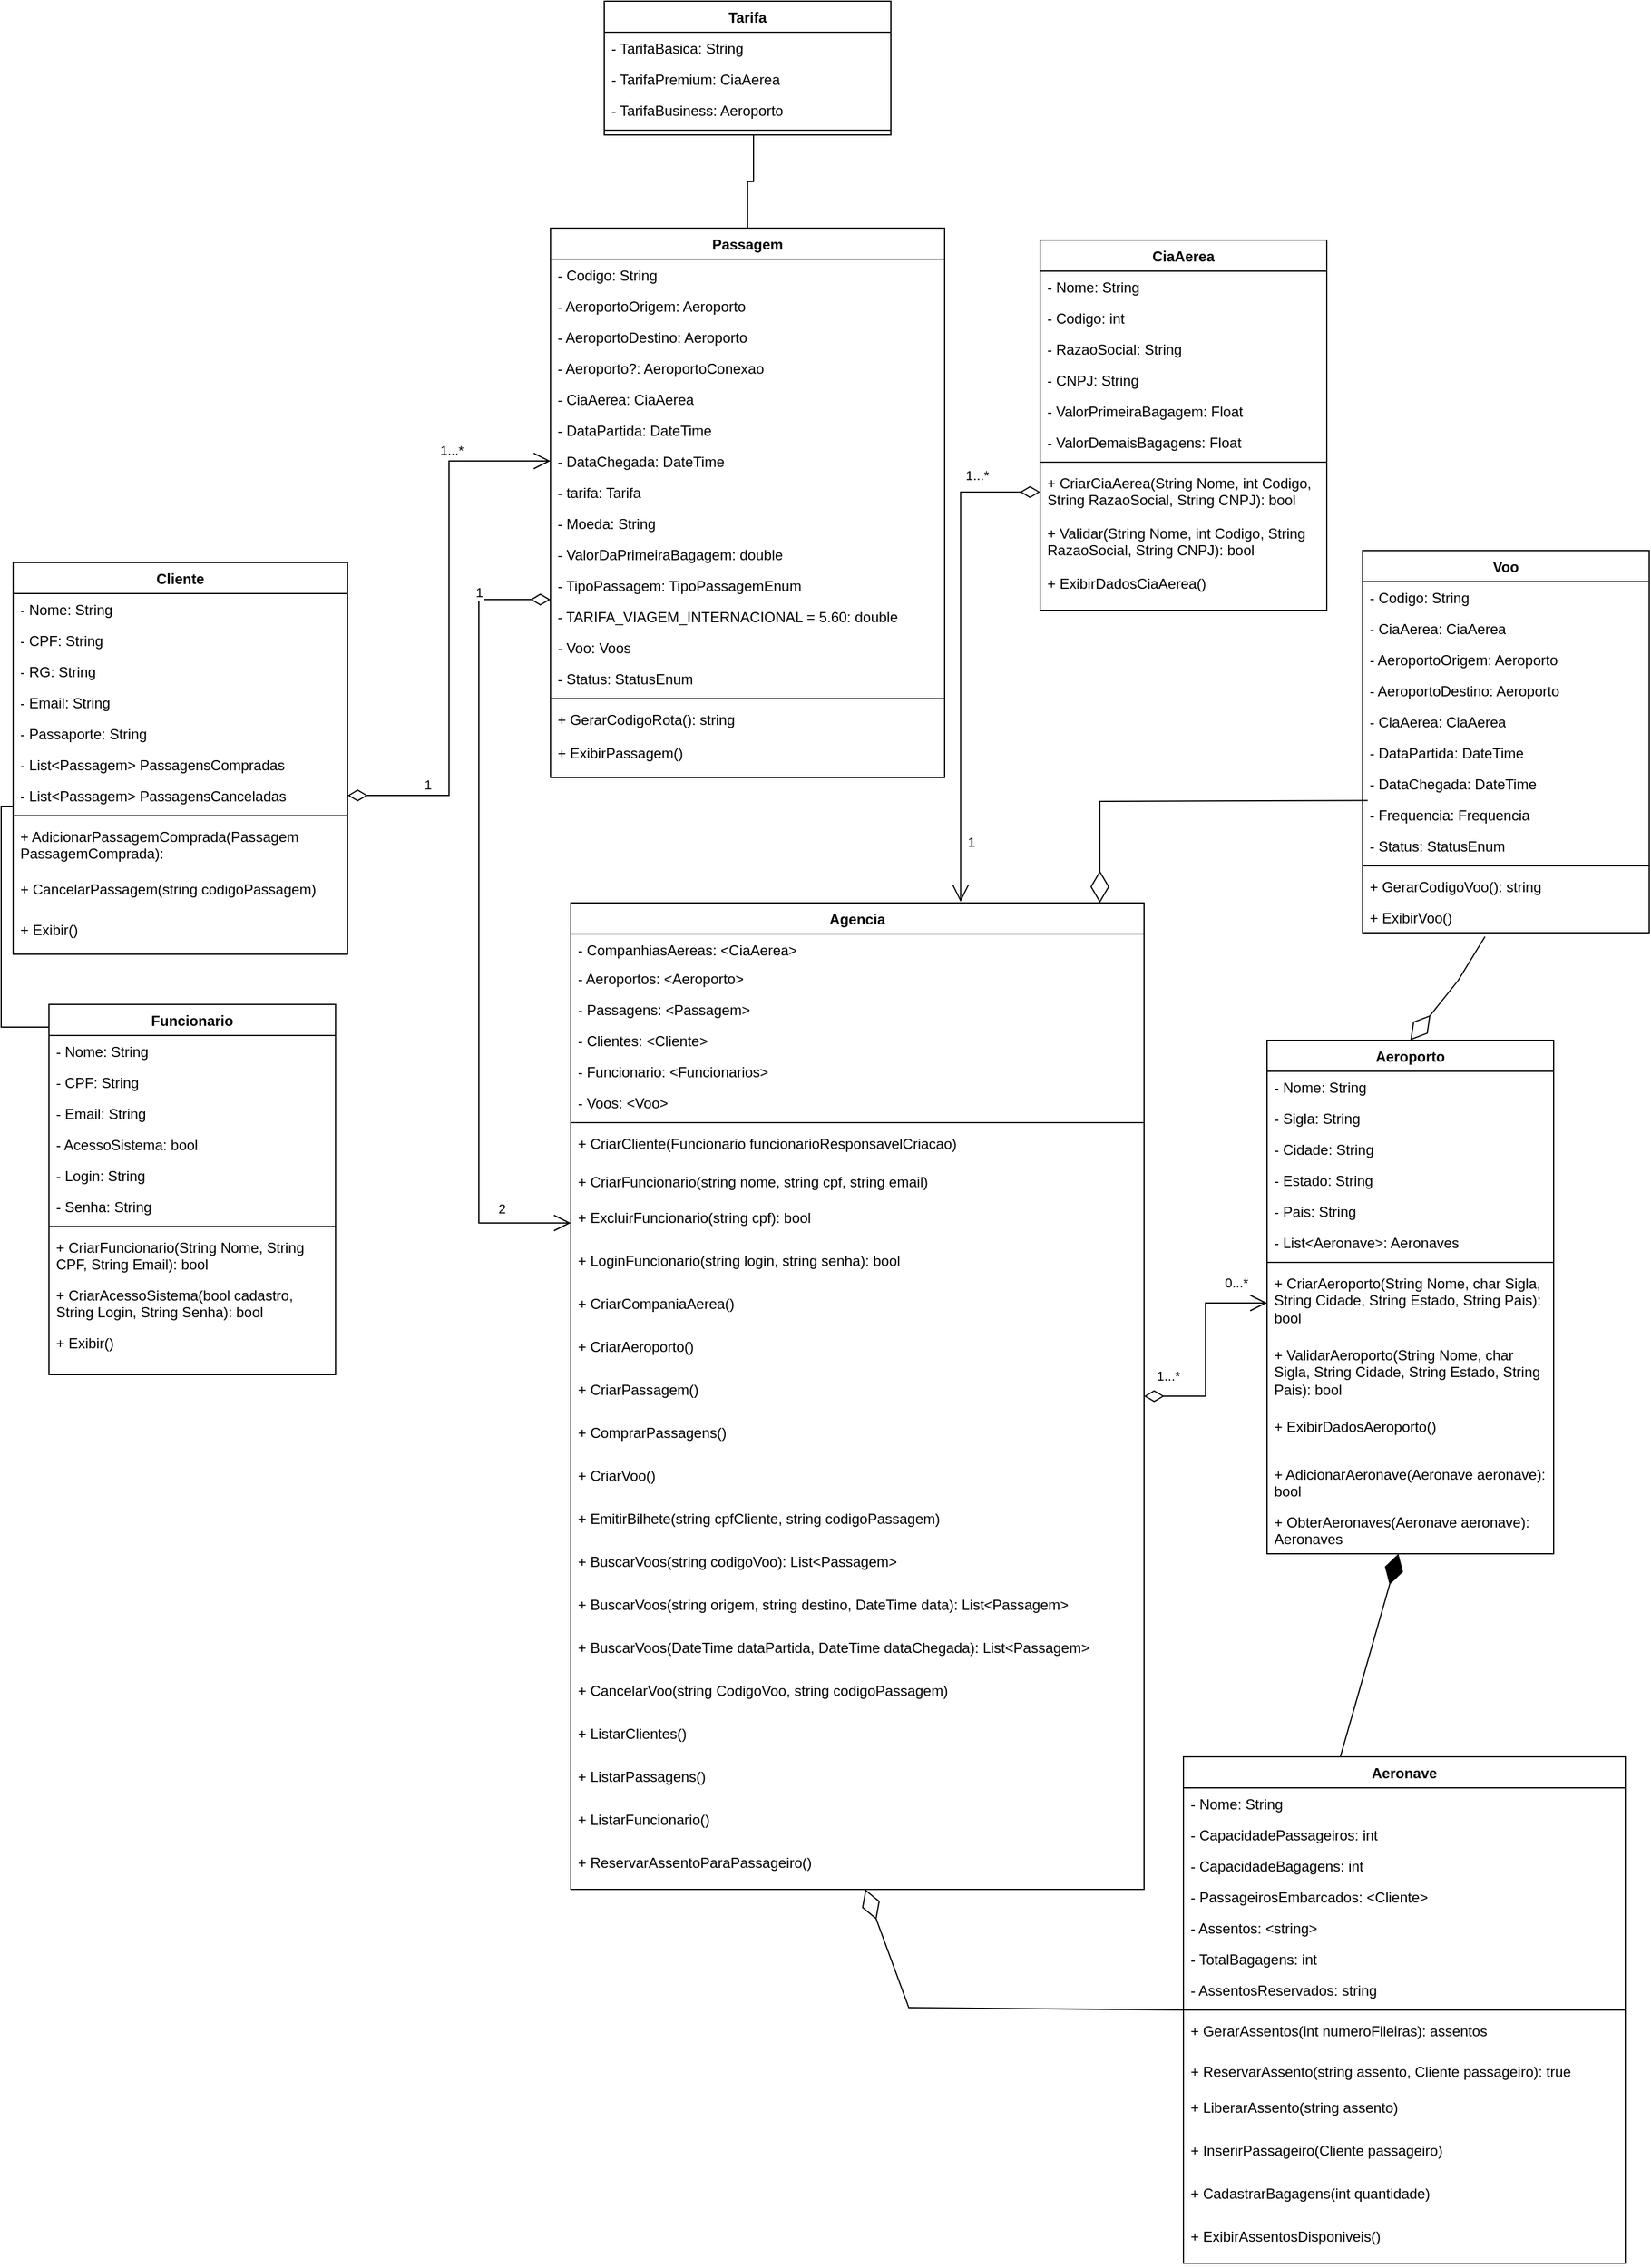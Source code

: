 <mxfile version="24.8.3">
  <diagram name="Página-1" id="M18SpvLpvyUCoFgphAnQ">
    <mxGraphModel dx="2876" dy="2298" grid="1" gridSize="10" guides="1" tooltips="1" connect="1" arrows="1" fold="1" page="1" pageScale="1" pageWidth="827" pageHeight="1169" math="0" shadow="0">
      <root>
        <mxCell id="0" />
        <mxCell id="1" parent="0" />
        <mxCell id="q9ghwlmr0V3CYqbMyMJ1-5" value="Funcionario" style="swimlane;fontStyle=1;align=center;verticalAlign=top;childLayout=stackLayout;horizontal=1;startSize=26;horizontalStack=0;resizeParent=1;resizeParentMax=0;resizeLast=0;collapsible=1;marginBottom=0;whiteSpace=wrap;html=1;" parent="1" vertex="1">
          <mxGeometry x="-90" y="670" width="240" height="310" as="geometry" />
        </mxCell>
        <mxCell id="q9ghwlmr0V3CYqbMyMJ1-6" value="- Nome: String" style="text;strokeColor=none;fillColor=none;align=left;verticalAlign=top;spacingLeft=4;spacingRight=4;overflow=hidden;rotatable=0;points=[[0,0.5],[1,0.5]];portConstraint=eastwest;whiteSpace=wrap;html=1;" parent="q9ghwlmr0V3CYqbMyMJ1-5" vertex="1">
          <mxGeometry y="26" width="240" height="26" as="geometry" />
        </mxCell>
        <mxCell id="q9ghwlmr0V3CYqbMyMJ1-15" value="- CPF: String" style="text;strokeColor=none;fillColor=none;align=left;verticalAlign=top;spacingLeft=4;spacingRight=4;overflow=hidden;rotatable=0;points=[[0,0.5],[1,0.5]];portConstraint=eastwest;whiteSpace=wrap;html=1;" parent="q9ghwlmr0V3CYqbMyMJ1-5" vertex="1">
          <mxGeometry y="52" width="240" height="26" as="geometry" />
        </mxCell>
        <mxCell id="q9ghwlmr0V3CYqbMyMJ1-17" value="- Email: String" style="text;strokeColor=none;fillColor=none;align=left;verticalAlign=top;spacingLeft=4;spacingRight=4;overflow=hidden;rotatable=0;points=[[0,0.5],[1,0.5]];portConstraint=eastwest;whiteSpace=wrap;html=1;" parent="q9ghwlmr0V3CYqbMyMJ1-5" vertex="1">
          <mxGeometry y="78" width="240" height="26" as="geometry" />
        </mxCell>
        <mxCell id="q9ghwlmr0V3CYqbMyMJ1-18" value="- AcessoSistema: bool" style="text;strokeColor=none;fillColor=none;align=left;verticalAlign=top;spacingLeft=4;spacingRight=4;overflow=hidden;rotatable=0;points=[[0,0.5],[1,0.5]];portConstraint=eastwest;whiteSpace=wrap;html=1;" parent="q9ghwlmr0V3CYqbMyMJ1-5" vertex="1">
          <mxGeometry y="104" width="240" height="26" as="geometry" />
        </mxCell>
        <mxCell id="q9ghwlmr0V3CYqbMyMJ1-20" value="- Login: String" style="text;strokeColor=none;fillColor=none;align=left;verticalAlign=top;spacingLeft=4;spacingRight=4;overflow=hidden;rotatable=0;points=[[0,0.5],[1,0.5]];portConstraint=eastwest;whiteSpace=wrap;html=1;" parent="q9ghwlmr0V3CYqbMyMJ1-5" vertex="1">
          <mxGeometry y="130" width="240" height="26" as="geometry" />
        </mxCell>
        <mxCell id="q9ghwlmr0V3CYqbMyMJ1-21" value="- Senha: String" style="text;strokeColor=none;fillColor=none;align=left;verticalAlign=top;spacingLeft=4;spacingRight=4;overflow=hidden;rotatable=0;points=[[0,0.5],[1,0.5]];portConstraint=eastwest;whiteSpace=wrap;html=1;" parent="q9ghwlmr0V3CYqbMyMJ1-5" vertex="1">
          <mxGeometry y="156" width="240" height="26" as="geometry" />
        </mxCell>
        <mxCell id="q9ghwlmr0V3CYqbMyMJ1-7" value="" style="line;strokeWidth=1;fillColor=none;align=left;verticalAlign=middle;spacingTop=-1;spacingLeft=3;spacingRight=3;rotatable=0;labelPosition=right;points=[];portConstraint=eastwest;strokeColor=inherit;" parent="q9ghwlmr0V3CYqbMyMJ1-5" vertex="1">
          <mxGeometry y="182" width="240" height="8" as="geometry" />
        </mxCell>
        <mxCell id="q9ghwlmr0V3CYqbMyMJ1-8" value="+ CriarFuncionario(String Nome, String CPF, String Email): bool" style="text;strokeColor=none;fillColor=none;align=left;verticalAlign=top;spacingLeft=4;spacingRight=4;overflow=hidden;rotatable=0;points=[[0,0.5],[1,0.5]];portConstraint=eastwest;whiteSpace=wrap;html=1;" parent="q9ghwlmr0V3CYqbMyMJ1-5" vertex="1">
          <mxGeometry y="190" width="240" height="40" as="geometry" />
        </mxCell>
        <mxCell id="q9ghwlmr0V3CYqbMyMJ1-22" value="+ CriarAcessoSistema(bool cadastro, String Login, String Senha): bool&lt;div&gt;&lt;br&gt;&lt;/div&gt;" style="text;strokeColor=none;fillColor=none;align=left;verticalAlign=top;spacingLeft=4;spacingRight=4;overflow=hidden;rotatable=0;points=[[0,0.5],[1,0.5]];portConstraint=eastwest;whiteSpace=wrap;html=1;" parent="q9ghwlmr0V3CYqbMyMJ1-5" vertex="1">
          <mxGeometry y="230" width="240" height="40" as="geometry" />
        </mxCell>
        <mxCell id="hyhtx0Wcl7vXkJfrPcG5-12" value="+ Exibir()&lt;div&gt;&lt;br&gt;&lt;/div&gt;" style="text;strokeColor=none;fillColor=none;align=left;verticalAlign=top;spacingLeft=4;spacingRight=4;overflow=hidden;rotatable=0;points=[[0,0.5],[1,0.5]];portConstraint=eastwest;whiteSpace=wrap;html=1;fontStyle=0" vertex="1" parent="q9ghwlmr0V3CYqbMyMJ1-5">
          <mxGeometry y="270" width="240" height="40" as="geometry" />
        </mxCell>
        <mxCell id="q9ghwlmr0V3CYqbMyMJ1-23" value="CiaAerea" style="swimlane;fontStyle=1;align=center;verticalAlign=top;childLayout=stackLayout;horizontal=1;startSize=26;horizontalStack=0;resizeParent=1;resizeParentMax=0;resizeLast=0;collapsible=1;marginBottom=0;whiteSpace=wrap;html=1;" parent="1" vertex="1">
          <mxGeometry x="740" y="30" width="240" height="310" as="geometry" />
        </mxCell>
        <mxCell id="q9ghwlmr0V3CYqbMyMJ1-24" value="- Nome: String" style="text;strokeColor=none;fillColor=none;align=left;verticalAlign=top;spacingLeft=4;spacingRight=4;overflow=hidden;rotatable=0;points=[[0,0.5],[1,0.5]];portConstraint=eastwest;whiteSpace=wrap;html=1;" parent="q9ghwlmr0V3CYqbMyMJ1-23" vertex="1">
          <mxGeometry y="26" width="240" height="26" as="geometry" />
        </mxCell>
        <mxCell id="q9ghwlmr0V3CYqbMyMJ1-25" value="- Codigo: int" style="text;strokeColor=none;fillColor=none;align=left;verticalAlign=top;spacingLeft=4;spacingRight=4;overflow=hidden;rotatable=0;points=[[0,0.5],[1,0.5]];portConstraint=eastwest;whiteSpace=wrap;html=1;" parent="q9ghwlmr0V3CYqbMyMJ1-23" vertex="1">
          <mxGeometry y="52" width="240" height="26" as="geometry" />
        </mxCell>
        <mxCell id="q9ghwlmr0V3CYqbMyMJ1-26" value="- RazaoSocial: String" style="text;strokeColor=none;fillColor=none;align=left;verticalAlign=top;spacingLeft=4;spacingRight=4;overflow=hidden;rotatable=0;points=[[0,0.5],[1,0.5]];portConstraint=eastwest;whiteSpace=wrap;html=1;" parent="q9ghwlmr0V3CYqbMyMJ1-23" vertex="1">
          <mxGeometry y="78" width="240" height="26" as="geometry" />
        </mxCell>
        <mxCell id="q9ghwlmr0V3CYqbMyMJ1-27" value="- CNPJ: String" style="text;strokeColor=none;fillColor=none;align=left;verticalAlign=top;spacingLeft=4;spacingRight=4;overflow=hidden;rotatable=0;points=[[0,0.5],[1,0.5]];portConstraint=eastwest;whiteSpace=wrap;html=1;" parent="q9ghwlmr0V3CYqbMyMJ1-23" vertex="1">
          <mxGeometry y="104" width="240" height="26" as="geometry" />
        </mxCell>
        <mxCell id="wgG3-BRssA3dwrcc2QLm-9" value="- ValorPrimeiraBagagem: Float" style="text;strokeColor=none;fillColor=none;align=left;verticalAlign=top;spacingLeft=4;spacingRight=4;overflow=hidden;rotatable=0;points=[[0,0.5],[1,0.5]];portConstraint=eastwest;whiteSpace=wrap;html=1;" parent="q9ghwlmr0V3CYqbMyMJ1-23" vertex="1">
          <mxGeometry y="130" width="240" height="26" as="geometry" />
        </mxCell>
        <mxCell id="wgG3-BRssA3dwrcc2QLm-10" value="- ValorDemaisBagagens: Float" style="text;strokeColor=none;fillColor=none;align=left;verticalAlign=top;spacingLeft=4;spacingRight=4;overflow=hidden;rotatable=0;points=[[0,0.5],[1,0.5]];portConstraint=eastwest;whiteSpace=wrap;html=1;" parent="q9ghwlmr0V3CYqbMyMJ1-23" vertex="1">
          <mxGeometry y="156" width="240" height="26" as="geometry" />
        </mxCell>
        <mxCell id="q9ghwlmr0V3CYqbMyMJ1-30" value="" style="line;strokeWidth=1;fillColor=none;align=left;verticalAlign=middle;spacingTop=-1;spacingLeft=3;spacingRight=3;rotatable=0;labelPosition=right;points=[];portConstraint=eastwest;strokeColor=inherit;" parent="q9ghwlmr0V3CYqbMyMJ1-23" vertex="1">
          <mxGeometry y="182" width="240" height="8" as="geometry" />
        </mxCell>
        <mxCell id="q9ghwlmr0V3CYqbMyMJ1-31" value="+ CriarCiaAerea(String Nome, int Codigo, String RazaoSocial, String CNPJ): bool" style="text;strokeColor=none;fillColor=none;align=left;verticalAlign=top;spacingLeft=4;spacingRight=4;overflow=hidden;rotatable=0;points=[[0,0.5],[1,0.5]];portConstraint=eastwest;whiteSpace=wrap;html=1;" parent="q9ghwlmr0V3CYqbMyMJ1-23" vertex="1">
          <mxGeometry y="190" width="240" height="42" as="geometry" />
        </mxCell>
        <mxCell id="hyhtx0Wcl7vXkJfrPcG5-6" value="+ Validar(String Nome, int Codigo, String RazaoSocial, String CNPJ): bool" style="text;strokeColor=none;fillColor=none;align=left;verticalAlign=top;spacingLeft=4;spacingRight=4;overflow=hidden;rotatable=0;points=[[0,0.5],[1,0.5]];portConstraint=eastwest;whiteSpace=wrap;html=1;" vertex="1" parent="q9ghwlmr0V3CYqbMyMJ1-23">
          <mxGeometry y="232" width="240" height="42" as="geometry" />
        </mxCell>
        <mxCell id="hyhtx0Wcl7vXkJfrPcG5-7" value="+ ExibirDadosCiaAerea()" style="text;strokeColor=none;fillColor=none;align=left;verticalAlign=top;spacingLeft=4;spacingRight=4;overflow=hidden;rotatable=0;points=[[0,0.5],[1,0.5]];portConstraint=eastwest;whiteSpace=wrap;html=1;" vertex="1" parent="q9ghwlmr0V3CYqbMyMJ1-23">
          <mxGeometry y="274" width="240" height="36" as="geometry" />
        </mxCell>
        <mxCell id="q9ghwlmr0V3CYqbMyMJ1-33" value="Aeroporto" style="swimlane;fontStyle=1;align=center;verticalAlign=top;childLayout=stackLayout;horizontal=1;startSize=26;horizontalStack=0;resizeParent=1;resizeParentMax=0;resizeLast=0;collapsible=1;marginBottom=0;whiteSpace=wrap;html=1;" parent="1" vertex="1">
          <mxGeometry x="930" y="700" width="240" height="430" as="geometry" />
        </mxCell>
        <mxCell id="q9ghwlmr0V3CYqbMyMJ1-34" value="- Nome: String" style="text;strokeColor=none;fillColor=none;align=left;verticalAlign=top;spacingLeft=4;spacingRight=4;overflow=hidden;rotatable=0;points=[[0,0.5],[1,0.5]];portConstraint=eastwest;whiteSpace=wrap;html=1;" parent="q9ghwlmr0V3CYqbMyMJ1-33" vertex="1">
          <mxGeometry y="26" width="240" height="26" as="geometry" />
        </mxCell>
        <mxCell id="q9ghwlmr0V3CYqbMyMJ1-35" value="- Sigla: String" style="text;strokeColor=none;fillColor=none;align=left;verticalAlign=top;spacingLeft=4;spacingRight=4;overflow=hidden;rotatable=0;points=[[0,0.5],[1,0.5]];portConstraint=eastwest;whiteSpace=wrap;html=1;" parent="q9ghwlmr0V3CYqbMyMJ1-33" vertex="1">
          <mxGeometry y="52" width="240" height="26" as="geometry" />
        </mxCell>
        <mxCell id="q9ghwlmr0V3CYqbMyMJ1-36" value="- Cidade: String" style="text;strokeColor=none;fillColor=none;align=left;verticalAlign=top;spacingLeft=4;spacingRight=4;overflow=hidden;rotatable=0;points=[[0,0.5],[1,0.5]];portConstraint=eastwest;whiteSpace=wrap;html=1;" parent="q9ghwlmr0V3CYqbMyMJ1-33" vertex="1">
          <mxGeometry y="78" width="240" height="26" as="geometry" />
        </mxCell>
        <mxCell id="q9ghwlmr0V3CYqbMyMJ1-37" value="- Estado: String" style="text;strokeColor=none;fillColor=none;align=left;verticalAlign=top;spacingLeft=4;spacingRight=4;overflow=hidden;rotatable=0;points=[[0,0.5],[1,0.5]];portConstraint=eastwest;whiteSpace=wrap;html=1;" parent="q9ghwlmr0V3CYqbMyMJ1-33" vertex="1">
          <mxGeometry y="104" width="240" height="26" as="geometry" />
        </mxCell>
        <mxCell id="q9ghwlmr0V3CYqbMyMJ1-40" value="- Pais: String" style="text;strokeColor=none;fillColor=none;align=left;verticalAlign=top;spacingLeft=4;spacingRight=4;overflow=hidden;rotatable=0;points=[[0,0.5],[1,0.5]];portConstraint=eastwest;whiteSpace=wrap;html=1;" parent="q9ghwlmr0V3CYqbMyMJ1-33" vertex="1">
          <mxGeometry y="130" width="240" height="26" as="geometry" />
        </mxCell>
        <mxCell id="hyhtx0Wcl7vXkJfrPcG5-1" value="- List&amp;lt;Aeronave&amp;gt;: Aeronaves" style="text;strokeColor=none;fillColor=none;align=left;verticalAlign=top;spacingLeft=4;spacingRight=4;overflow=hidden;rotatable=0;points=[[0,0.5],[1,0.5]];portConstraint=eastwest;whiteSpace=wrap;html=1;" vertex="1" parent="q9ghwlmr0V3CYqbMyMJ1-33">
          <mxGeometry y="156" width="240" height="26" as="geometry" />
        </mxCell>
        <mxCell id="q9ghwlmr0V3CYqbMyMJ1-38" value="" style="line;strokeWidth=1;fillColor=none;align=left;verticalAlign=middle;spacingTop=-1;spacingLeft=3;spacingRight=3;rotatable=0;labelPosition=right;points=[];portConstraint=eastwest;strokeColor=inherit;" parent="q9ghwlmr0V3CYqbMyMJ1-33" vertex="1">
          <mxGeometry y="182" width="240" height="8" as="geometry" />
        </mxCell>
        <mxCell id="q9ghwlmr0V3CYqbMyMJ1-39" value="+ CriarAeroporto(String Nome, char Sigla, String Cidade, String Estado, String Pais): bool" style="text;strokeColor=none;fillColor=none;align=left;verticalAlign=top;spacingLeft=4;spacingRight=4;overflow=hidden;rotatable=0;points=[[0,0.5],[1,0.5]];portConstraint=eastwest;whiteSpace=wrap;html=1;" parent="q9ghwlmr0V3CYqbMyMJ1-33" vertex="1">
          <mxGeometry y="190" width="240" height="60" as="geometry" />
        </mxCell>
        <mxCell id="hyhtx0Wcl7vXkJfrPcG5-2" value="+ ValidarAeroporto(String Nome, char Sigla, String Cidade, String Estado, String Pais): bool" style="text;strokeColor=none;fillColor=none;align=left;verticalAlign=top;spacingLeft=4;spacingRight=4;overflow=hidden;rotatable=0;points=[[0,0.5],[1,0.5]];portConstraint=eastwest;whiteSpace=wrap;html=1;" vertex="1" parent="q9ghwlmr0V3CYqbMyMJ1-33">
          <mxGeometry y="250" width="240" height="60" as="geometry" />
        </mxCell>
        <mxCell id="hyhtx0Wcl7vXkJfrPcG5-3" value="+ ExibirDadosAeroporto()" style="text;strokeColor=none;fillColor=none;align=left;verticalAlign=top;spacingLeft=4;spacingRight=4;overflow=hidden;rotatable=0;points=[[0,0.5],[1,0.5]];portConstraint=eastwest;whiteSpace=wrap;html=1;" vertex="1" parent="q9ghwlmr0V3CYqbMyMJ1-33">
          <mxGeometry y="310" width="240" height="40" as="geometry" />
        </mxCell>
        <mxCell id="hyhtx0Wcl7vXkJfrPcG5-4" value="+ AdicionarAeronave(Aeronave aeronave): bool" style="text;strokeColor=none;fillColor=none;align=left;verticalAlign=top;spacingLeft=4;spacingRight=4;overflow=hidden;rotatable=0;points=[[0,0.5],[1,0.5]];portConstraint=eastwest;whiteSpace=wrap;html=1;" vertex="1" parent="q9ghwlmr0V3CYqbMyMJ1-33">
          <mxGeometry y="350" width="240" height="40" as="geometry" />
        </mxCell>
        <mxCell id="hyhtx0Wcl7vXkJfrPcG5-5" value="+ ObterAeronaves(Aeronave aeronave): Aeronaves" style="text;strokeColor=none;fillColor=none;align=left;verticalAlign=top;spacingLeft=4;spacingRight=4;overflow=hidden;rotatable=0;points=[[0,0.5],[1,0.5]];portConstraint=eastwest;whiteSpace=wrap;html=1;" vertex="1" parent="q9ghwlmr0V3CYqbMyMJ1-33">
          <mxGeometry y="390" width="240" height="40" as="geometry" />
        </mxCell>
        <mxCell id="hyhtx0Wcl7vXkJfrPcG5-137" value="" style="edgeStyle=orthogonalEdgeStyle;rounded=0;orthogonalLoop=1;jettySize=auto;html=1;endArrow=none;endFill=0;" edge="1" parent="1" source="q9ghwlmr0V3CYqbMyMJ1-41" target="hyhtx0Wcl7vXkJfrPcG5-108">
          <mxGeometry relative="1" as="geometry">
            <Array as="points">
              <mxPoint x="495" y="-19" />
              <mxPoint x="500" y="-19" />
            </Array>
          </mxGeometry>
        </mxCell>
        <mxCell id="q9ghwlmr0V3CYqbMyMJ1-41" value="Passagem" style="swimlane;fontStyle=1;align=center;verticalAlign=top;childLayout=stackLayout;horizontal=1;startSize=26;horizontalStack=0;resizeParent=1;resizeParentMax=0;resizeLast=0;collapsible=1;marginBottom=0;whiteSpace=wrap;html=1;" parent="1" vertex="1">
          <mxGeometry x="330" y="20" width="330" height="460" as="geometry" />
        </mxCell>
        <mxCell id="q9ghwlmr0V3CYqbMyMJ1-66" value="- Codigo: String" style="text;strokeColor=none;fillColor=none;align=left;verticalAlign=top;spacingLeft=4;spacingRight=4;overflow=hidden;rotatable=0;points=[[0,0.5],[1,0.5]];portConstraint=eastwest;whiteSpace=wrap;html=1;" parent="q9ghwlmr0V3CYqbMyMJ1-41" vertex="1">
          <mxGeometry y="26" width="330" height="26" as="geometry" />
        </mxCell>
        <mxCell id="q9ghwlmr0V3CYqbMyMJ1-43" value="- AeroportoOrigem: Aeroporto" style="text;strokeColor=none;fillColor=none;align=left;verticalAlign=top;spacingLeft=4;spacingRight=4;overflow=hidden;rotatable=0;points=[[0,0.5],[1,0.5]];portConstraint=eastwest;whiteSpace=wrap;html=1;" parent="q9ghwlmr0V3CYqbMyMJ1-41" vertex="1">
          <mxGeometry y="52" width="330" height="26" as="geometry" />
        </mxCell>
        <mxCell id="hyhtx0Wcl7vXkJfrPcG5-13" value="- AeroportoDestino: Aeroporto" style="text;strokeColor=none;fillColor=none;align=left;verticalAlign=top;spacingLeft=4;spacingRight=4;overflow=hidden;rotatable=0;points=[[0,0.5],[1,0.5]];portConstraint=eastwest;whiteSpace=wrap;html=1;" vertex="1" parent="q9ghwlmr0V3CYqbMyMJ1-41">
          <mxGeometry y="78" width="330" height="26" as="geometry" />
        </mxCell>
        <mxCell id="hyhtx0Wcl7vXkJfrPcG5-14" value="- Aeroporto?: AeroportoConexao" style="text;strokeColor=none;fillColor=none;align=left;verticalAlign=top;spacingLeft=4;spacingRight=4;overflow=hidden;rotatable=0;points=[[0,0.5],[1,0.5]];portConstraint=eastwest;whiteSpace=wrap;html=1;" vertex="1" parent="q9ghwlmr0V3CYqbMyMJ1-41">
          <mxGeometry y="104" width="330" height="26" as="geometry" />
        </mxCell>
        <mxCell id="hyhtx0Wcl7vXkJfrPcG5-15" value="- CiaAerea: CiaAerea" style="text;strokeColor=none;fillColor=none;align=left;verticalAlign=top;spacingLeft=4;spacingRight=4;overflow=hidden;rotatable=0;points=[[0,0.5],[1,0.5]];portConstraint=eastwest;whiteSpace=wrap;html=1;" vertex="1" parent="q9ghwlmr0V3CYqbMyMJ1-41">
          <mxGeometry y="130" width="330" height="26" as="geometry" />
        </mxCell>
        <mxCell id="hyhtx0Wcl7vXkJfrPcG5-16" value="- DataPartida: DateTime" style="text;strokeColor=none;fillColor=none;align=left;verticalAlign=top;spacingLeft=4;spacingRight=4;overflow=hidden;rotatable=0;points=[[0,0.5],[1,0.5]];portConstraint=eastwest;whiteSpace=wrap;html=1;" vertex="1" parent="q9ghwlmr0V3CYqbMyMJ1-41">
          <mxGeometry y="156" width="330" height="26" as="geometry" />
        </mxCell>
        <mxCell id="hyhtx0Wcl7vXkJfrPcG5-17" value="- DataChegada: DateTime" style="text;strokeColor=none;fillColor=none;align=left;verticalAlign=top;spacingLeft=4;spacingRight=4;overflow=hidden;rotatable=0;points=[[0,0.5],[1,0.5]];portConstraint=eastwest;whiteSpace=wrap;html=1;" vertex="1" parent="q9ghwlmr0V3CYqbMyMJ1-41">
          <mxGeometry y="182" width="330" height="26" as="geometry" />
        </mxCell>
        <mxCell id="hyhtx0Wcl7vXkJfrPcG5-18" value="- tarifa: Tarifa" style="text;strokeColor=none;fillColor=none;align=left;verticalAlign=top;spacingLeft=4;spacingRight=4;overflow=hidden;rotatable=0;points=[[0,0.5],[1,0.5]];portConstraint=eastwest;whiteSpace=wrap;html=1;" vertex="1" parent="q9ghwlmr0V3CYqbMyMJ1-41">
          <mxGeometry y="208" width="330" height="26" as="geometry" />
        </mxCell>
        <mxCell id="hyhtx0Wcl7vXkJfrPcG5-19" value="- Moeda: String" style="text;strokeColor=none;fillColor=none;align=left;verticalAlign=top;spacingLeft=4;spacingRight=4;overflow=hidden;rotatable=0;points=[[0,0.5],[1,0.5]];portConstraint=eastwest;whiteSpace=wrap;html=1;" vertex="1" parent="q9ghwlmr0V3CYqbMyMJ1-41">
          <mxGeometry y="234" width="330" height="26" as="geometry" />
        </mxCell>
        <mxCell id="hyhtx0Wcl7vXkJfrPcG5-20" value="- ValorDaPrimeiraBagagem: double" style="text;strokeColor=none;fillColor=none;align=left;verticalAlign=top;spacingLeft=4;spacingRight=4;overflow=hidden;rotatable=0;points=[[0,0.5],[1,0.5]];portConstraint=eastwest;whiteSpace=wrap;html=1;" vertex="1" parent="q9ghwlmr0V3CYqbMyMJ1-41">
          <mxGeometry y="260" width="330" height="26" as="geometry" />
        </mxCell>
        <mxCell id="hyhtx0Wcl7vXkJfrPcG5-22" value="- TipoPassagem: TipoPassagemEnum" style="text;strokeColor=none;fillColor=none;align=left;verticalAlign=top;spacingLeft=4;spacingRight=4;overflow=hidden;rotatable=0;points=[[0,0.5],[1,0.5]];portConstraint=eastwest;whiteSpace=wrap;html=1;" vertex="1" parent="q9ghwlmr0V3CYqbMyMJ1-41">
          <mxGeometry y="286" width="330" height="26" as="geometry" />
        </mxCell>
        <mxCell id="hyhtx0Wcl7vXkJfrPcG5-25" value="- TARIFA_VIAGEM_INTERNACIONAL = 5.60: double" style="text;strokeColor=none;fillColor=none;align=left;verticalAlign=top;spacingLeft=4;spacingRight=4;overflow=hidden;rotatable=0;points=[[0,0.5],[1,0.5]];portConstraint=eastwest;whiteSpace=wrap;html=1;" vertex="1" parent="q9ghwlmr0V3CYqbMyMJ1-41">
          <mxGeometry y="312" width="330" height="26" as="geometry" />
        </mxCell>
        <mxCell id="hyhtx0Wcl7vXkJfrPcG5-26" value="- Voo: Voos" style="text;strokeColor=none;fillColor=none;align=left;verticalAlign=top;spacingLeft=4;spacingRight=4;overflow=hidden;rotatable=0;points=[[0,0.5],[1,0.5]];portConstraint=eastwest;whiteSpace=wrap;html=1;" vertex="1" parent="q9ghwlmr0V3CYqbMyMJ1-41">
          <mxGeometry y="338" width="330" height="26" as="geometry" />
        </mxCell>
        <mxCell id="q9ghwlmr0V3CYqbMyMJ1-91" value="- Status: StatusEnum" style="text;strokeColor=none;fillColor=none;align=left;verticalAlign=top;spacingLeft=4;spacingRight=4;overflow=hidden;rotatable=0;points=[[0,0.5],[1,0.5]];portConstraint=eastwest;whiteSpace=wrap;html=1;" parent="q9ghwlmr0V3CYqbMyMJ1-41" vertex="1">
          <mxGeometry y="364" width="330" height="26" as="geometry" />
        </mxCell>
        <mxCell id="q9ghwlmr0V3CYqbMyMJ1-48" value="" style="line;strokeWidth=1;fillColor=none;align=left;verticalAlign=middle;spacingTop=-1;spacingLeft=3;spacingRight=3;rotatable=0;labelPosition=right;points=[];portConstraint=eastwest;strokeColor=inherit;" parent="q9ghwlmr0V3CYqbMyMJ1-41" vertex="1">
          <mxGeometry y="390" width="330" height="8" as="geometry" />
        </mxCell>
        <mxCell id="q9ghwlmr0V3CYqbMyMJ1-49" value="+ GerarCodigoRota(): string" style="text;strokeColor=none;fillColor=none;align=left;verticalAlign=top;spacingLeft=4;spacingRight=4;overflow=hidden;rotatable=0;points=[[0,0.5],[1,0.5]];portConstraint=eastwest;whiteSpace=wrap;html=1;" parent="q9ghwlmr0V3CYqbMyMJ1-41" vertex="1">
          <mxGeometry y="398" width="330" height="28" as="geometry" />
        </mxCell>
        <mxCell id="wgG3-BRssA3dwrcc2QLm-1" value="+ ExibirPassagem()" style="text;strokeColor=none;fillColor=none;align=left;verticalAlign=top;spacingLeft=4;spacingRight=4;overflow=hidden;rotatable=0;points=[[0,0.5],[1,0.5]];portConstraint=eastwest;whiteSpace=wrap;html=1;" parent="q9ghwlmr0V3CYqbMyMJ1-41" vertex="1">
          <mxGeometry y="426" width="330" height="34" as="geometry" />
        </mxCell>
        <mxCell id="q9ghwlmr0V3CYqbMyMJ1-56" value="Cliente" style="swimlane;fontStyle=1;align=center;verticalAlign=top;childLayout=stackLayout;horizontal=1;startSize=26;horizontalStack=0;resizeParent=1;resizeParentMax=0;resizeLast=0;collapsible=1;marginBottom=0;whiteSpace=wrap;html=1;" parent="1" vertex="1">
          <mxGeometry x="-120" y="300" width="280" height="328" as="geometry" />
        </mxCell>
        <mxCell id="q9ghwlmr0V3CYqbMyMJ1-57" value="- Nome: String" style="text;strokeColor=none;fillColor=none;align=left;verticalAlign=top;spacingLeft=4;spacingRight=4;overflow=hidden;rotatable=0;points=[[0,0.5],[1,0.5]];portConstraint=eastwest;whiteSpace=wrap;html=1;" parent="q9ghwlmr0V3CYqbMyMJ1-56" vertex="1">
          <mxGeometry y="26" width="280" height="26" as="geometry" />
        </mxCell>
        <mxCell id="q9ghwlmr0V3CYqbMyMJ1-58" value="- CPF: String" style="text;strokeColor=none;fillColor=none;align=left;verticalAlign=top;spacingLeft=4;spacingRight=4;overflow=hidden;rotatable=0;points=[[0,0.5],[1,0.5]];portConstraint=eastwest;whiteSpace=wrap;html=1;" parent="q9ghwlmr0V3CYqbMyMJ1-56" vertex="1">
          <mxGeometry y="52" width="280" height="26" as="geometry" />
        </mxCell>
        <mxCell id="hyhtx0Wcl7vXkJfrPcG5-8" value="- RG: String" style="text;strokeColor=none;fillColor=none;align=left;verticalAlign=top;spacingLeft=4;spacingRight=4;overflow=hidden;rotatable=0;points=[[0,0.5],[1,0.5]];portConstraint=eastwest;whiteSpace=wrap;html=1;" vertex="1" parent="q9ghwlmr0V3CYqbMyMJ1-56">
          <mxGeometry y="78" width="280" height="26" as="geometry" />
        </mxCell>
        <mxCell id="q9ghwlmr0V3CYqbMyMJ1-59" value="- Email: String" style="text;strokeColor=none;fillColor=none;align=left;verticalAlign=top;spacingLeft=4;spacingRight=4;overflow=hidden;rotatable=0;points=[[0,0.5],[1,0.5]];portConstraint=eastwest;whiteSpace=wrap;html=1;" parent="q9ghwlmr0V3CYqbMyMJ1-56" vertex="1">
          <mxGeometry y="104" width="280" height="26" as="geometry" />
        </mxCell>
        <mxCell id="q9ghwlmr0V3CYqbMyMJ1-60" value="- Passaporte: String" style="text;strokeColor=none;fillColor=none;align=left;verticalAlign=top;spacingLeft=4;spacingRight=4;overflow=hidden;rotatable=0;points=[[0,0.5],[1,0.5]];portConstraint=eastwest;whiteSpace=wrap;html=1;" parent="q9ghwlmr0V3CYqbMyMJ1-56" vertex="1">
          <mxGeometry y="130" width="280" height="26" as="geometry" />
        </mxCell>
        <mxCell id="hyhtx0Wcl7vXkJfrPcG5-9" value="- List&amp;lt;Passagem&amp;gt; PassagensCompradas" style="text;strokeColor=none;fillColor=none;align=left;verticalAlign=top;spacingLeft=4;spacingRight=4;overflow=hidden;rotatable=0;points=[[0,0.5],[1,0.5]];portConstraint=eastwest;whiteSpace=wrap;html=1;" vertex="1" parent="q9ghwlmr0V3CYqbMyMJ1-56">
          <mxGeometry y="156" width="280" height="26" as="geometry" />
        </mxCell>
        <mxCell id="q9ghwlmr0V3CYqbMyMJ1-61" value="- List&amp;lt;Passagem&amp;gt; PassagensCanceladas" style="text;strokeColor=none;fillColor=none;align=left;verticalAlign=top;spacingLeft=4;spacingRight=4;overflow=hidden;rotatable=0;points=[[0,0.5],[1,0.5]];portConstraint=eastwest;whiteSpace=wrap;html=1;" parent="q9ghwlmr0V3CYqbMyMJ1-56" vertex="1">
          <mxGeometry y="182" width="280" height="26" as="geometry" />
        </mxCell>
        <mxCell id="q9ghwlmr0V3CYqbMyMJ1-63" value="" style="line;strokeWidth=1;fillColor=none;align=left;verticalAlign=middle;spacingTop=-1;spacingLeft=3;spacingRight=3;rotatable=0;labelPosition=right;points=[];portConstraint=eastwest;strokeColor=inherit;" parent="q9ghwlmr0V3CYqbMyMJ1-56" vertex="1">
          <mxGeometry y="208" width="280" height="8" as="geometry" />
        </mxCell>
        <mxCell id="q9ghwlmr0V3CYqbMyMJ1-64" value="+ AdicionarPassagemComprada(Passagem PassagemComprada):&amp;nbsp;" style="text;strokeColor=none;fillColor=none;align=left;verticalAlign=top;spacingLeft=4;spacingRight=4;overflow=hidden;rotatable=0;points=[[0,0.5],[1,0.5]];portConstraint=eastwest;whiteSpace=wrap;html=1;" parent="q9ghwlmr0V3CYqbMyMJ1-56" vertex="1">
          <mxGeometry y="216" width="280" height="44" as="geometry" />
        </mxCell>
        <mxCell id="hyhtx0Wcl7vXkJfrPcG5-10" value="+ CancelarPassagem(string codigoPassagem)" style="text;strokeColor=none;fillColor=none;align=left;verticalAlign=top;spacingLeft=4;spacingRight=4;overflow=hidden;rotatable=0;points=[[0,0.5],[1,0.5]];portConstraint=eastwest;whiteSpace=wrap;html=1;" vertex="1" parent="q9ghwlmr0V3CYqbMyMJ1-56">
          <mxGeometry y="260" width="280" height="34" as="geometry" />
        </mxCell>
        <mxCell id="hyhtx0Wcl7vXkJfrPcG5-11" value="+ Exibir()" style="text;strokeColor=none;fillColor=none;align=left;verticalAlign=top;spacingLeft=4;spacingRight=4;overflow=hidden;rotatable=0;points=[[0,0.5],[1,0.5]];portConstraint=eastwest;whiteSpace=wrap;html=1;" vertex="1" parent="q9ghwlmr0V3CYqbMyMJ1-56">
          <mxGeometry y="294" width="280" height="34" as="geometry" />
        </mxCell>
        <mxCell id="q9ghwlmr0V3CYqbMyMJ1-67" value="Voo" style="swimlane;fontStyle=1;align=center;verticalAlign=top;childLayout=stackLayout;horizontal=1;startSize=26;horizontalStack=0;resizeParent=1;resizeParentMax=0;resizeLast=0;collapsible=1;marginBottom=0;whiteSpace=wrap;html=1;" parent="1" vertex="1">
          <mxGeometry x="1010" y="290" width="240" height="320" as="geometry" />
        </mxCell>
        <mxCell id="q9ghwlmr0V3CYqbMyMJ1-88" value="- Codigo: String" style="text;strokeColor=none;fillColor=none;align=left;verticalAlign=top;spacingLeft=4;spacingRight=4;overflow=hidden;rotatable=0;points=[[0,0.5],[1,0.5]];portConstraint=eastwest;whiteSpace=wrap;html=1;" parent="q9ghwlmr0V3CYqbMyMJ1-67" vertex="1">
          <mxGeometry y="26" width="240" height="26" as="geometry" />
        </mxCell>
        <mxCell id="q9ghwlmr0V3CYqbMyMJ1-71" value="- CiaAerea: CiaAerea" style="text;strokeColor=none;fillColor=none;align=left;verticalAlign=top;spacingLeft=4;spacingRight=4;overflow=hidden;rotatable=0;points=[[0,0.5],[1,0.5]];portConstraint=eastwest;whiteSpace=wrap;html=1;" parent="q9ghwlmr0V3CYqbMyMJ1-67" vertex="1">
          <mxGeometry y="52" width="240" height="26" as="geometry" />
        </mxCell>
        <mxCell id="q9ghwlmr0V3CYqbMyMJ1-69" value="- AeroportoOrigem: Aeroporto" style="text;strokeColor=none;fillColor=none;align=left;verticalAlign=top;spacingLeft=4;spacingRight=4;overflow=hidden;rotatable=0;points=[[0,0.5],[1,0.5]];portConstraint=eastwest;whiteSpace=wrap;html=1;" parent="q9ghwlmr0V3CYqbMyMJ1-67" vertex="1">
          <mxGeometry y="78" width="240" height="26" as="geometry" />
        </mxCell>
        <mxCell id="q9ghwlmr0V3CYqbMyMJ1-70" value="- AeroportoDestino: Aeroporto" style="text;strokeColor=none;fillColor=none;align=left;verticalAlign=top;spacingLeft=4;spacingRight=4;overflow=hidden;rotatable=0;points=[[0,0.5],[1,0.5]];portConstraint=eastwest;whiteSpace=wrap;html=1;" parent="q9ghwlmr0V3CYqbMyMJ1-67" vertex="1">
          <mxGeometry y="104" width="240" height="26" as="geometry" />
        </mxCell>
        <mxCell id="q9ghwlmr0V3CYqbMyMJ1-92" value="- CiaAerea: CiaAerea" style="text;strokeColor=none;fillColor=none;align=left;verticalAlign=top;spacingLeft=4;spacingRight=4;overflow=hidden;rotatable=0;points=[[0,0.5],[1,0.5]];portConstraint=eastwest;whiteSpace=wrap;html=1;" parent="q9ghwlmr0V3CYqbMyMJ1-67" vertex="1">
          <mxGeometry y="130" width="240" height="26" as="geometry" />
        </mxCell>
        <mxCell id="q9ghwlmr0V3CYqbMyMJ1-90" value="- DataPartida: DateTime" style="text;strokeColor=none;fillColor=none;align=left;verticalAlign=top;spacingLeft=4;spacingRight=4;overflow=hidden;rotatable=0;points=[[0,0.5],[1,0.5]];portConstraint=eastwest;whiteSpace=wrap;html=1;" parent="q9ghwlmr0V3CYqbMyMJ1-67" vertex="1">
          <mxGeometry y="156" width="240" height="26" as="geometry" />
        </mxCell>
        <mxCell id="q9ghwlmr0V3CYqbMyMJ1-89" value="- DataChegada: DateTime" style="text;strokeColor=none;fillColor=none;align=left;verticalAlign=top;spacingLeft=4;spacingRight=4;overflow=hidden;rotatable=0;points=[[0,0.5],[1,0.5]];portConstraint=eastwest;whiteSpace=wrap;html=1;" parent="q9ghwlmr0V3CYqbMyMJ1-67" vertex="1">
          <mxGeometry y="182" width="240" height="26" as="geometry" />
        </mxCell>
        <mxCell id="q9ghwlmr0V3CYqbMyMJ1-72" value="- Frequencia: Frequencia" style="text;strokeColor=none;fillColor=none;align=left;verticalAlign=top;spacingLeft=4;spacingRight=4;overflow=hidden;rotatable=0;points=[[0,0.5],[1,0.5]];portConstraint=eastwest;whiteSpace=wrap;html=1;" parent="q9ghwlmr0V3CYqbMyMJ1-67" vertex="1">
          <mxGeometry y="208" width="240" height="26" as="geometry" />
        </mxCell>
        <mxCell id="q9ghwlmr0V3CYqbMyMJ1-81" value="- Status: StatusEnum" style="text;strokeColor=none;fillColor=none;align=left;verticalAlign=top;spacingLeft=4;spacingRight=4;overflow=hidden;rotatable=0;points=[[0,0.5],[1,0.5]];portConstraint=eastwest;whiteSpace=wrap;html=1;" parent="q9ghwlmr0V3CYqbMyMJ1-67" vertex="1">
          <mxGeometry y="234" width="240" height="26" as="geometry" />
        </mxCell>
        <mxCell id="q9ghwlmr0V3CYqbMyMJ1-73" value="" style="line;strokeWidth=1;fillColor=none;align=left;verticalAlign=middle;spacingTop=-1;spacingLeft=3;spacingRight=3;rotatable=0;labelPosition=right;points=[];portConstraint=eastwest;strokeColor=inherit;" parent="q9ghwlmr0V3CYqbMyMJ1-67" vertex="1">
          <mxGeometry y="260" width="240" height="8" as="geometry" />
        </mxCell>
        <mxCell id="hyhtx0Wcl7vXkJfrPcG5-27" value="+ GerarCodigoVoo(): string" style="text;strokeColor=none;fillColor=none;align=left;verticalAlign=top;spacingLeft=4;spacingRight=4;overflow=hidden;rotatable=0;points=[[0,0.5],[1,0.5]];portConstraint=eastwest;whiteSpace=wrap;html=1;" vertex="1" parent="q9ghwlmr0V3CYqbMyMJ1-67">
          <mxGeometry y="268" width="240" height="26" as="geometry" />
        </mxCell>
        <mxCell id="q9ghwlmr0V3CYqbMyMJ1-74" value="+ ExibirVoo()" style="text;strokeColor=none;fillColor=none;align=left;verticalAlign=top;spacingLeft=4;spacingRight=4;overflow=hidden;rotatable=0;points=[[0,0.5],[1,0.5]];portConstraint=eastwest;whiteSpace=wrap;html=1;" parent="q9ghwlmr0V3CYqbMyMJ1-67" vertex="1">
          <mxGeometry y="294" width="240" height="26" as="geometry" />
        </mxCell>
        <mxCell id="wgG3-BRssA3dwrcc2QLm-12" value="" style="endArrow=open;html=1;endSize=12;startArrow=diamondThin;startSize=14;startFill=0;edgeStyle=orthogonalEdgeStyle;align=left;verticalAlign=bottom;rounded=0;exitX=0;exitY=0.5;exitDx=0;exitDy=0;entryX=0.68;entryY=-0.001;entryDx=0;entryDy=0;entryPerimeter=0;" parent="1" source="q9ghwlmr0V3CYqbMyMJ1-31" target="hyhtx0Wcl7vXkJfrPcG5-46" edge="1">
          <mxGeometry x="-1" y="3" relative="1" as="geometry">
            <mxPoint x="560" y="723" as="sourcePoint" />
            <mxPoint x="666" y="600" as="targetPoint" />
          </mxGeometry>
        </mxCell>
        <mxCell id="Xaw1ISBTkkzW3qaWNf95-4" value="1...*" style="edgeLabel;html=1;align=center;verticalAlign=middle;resizable=0;points=[];" parent="wgG3-BRssA3dwrcc2QLm-12" vertex="1" connectable="0">
          <mxGeometry x="-0.789" y="-2" relative="1" as="geometry">
            <mxPoint x="-10" y="-12" as="offset" />
          </mxGeometry>
        </mxCell>
        <mxCell id="Xaw1ISBTkkzW3qaWNf95-5" value="1" style="edgeLabel;html=1;align=center;verticalAlign=middle;resizable=0;points=[];" parent="wgG3-BRssA3dwrcc2QLm-12" vertex="1" connectable="0">
          <mxGeometry x="0.803" relative="1" as="geometry">
            <mxPoint x="8" y="-10" as="offset" />
          </mxGeometry>
        </mxCell>
        <mxCell id="wgG3-BRssA3dwrcc2QLm-14" value="" style="endArrow=open;html=1;endSize=12;startArrow=diamondThin;startSize=14;startFill=0;edgeStyle=orthogonalEdgeStyle;align=left;verticalAlign=bottom;rounded=0;entryX=0;entryY=0.5;entryDx=0;entryDy=0;" parent="1" source="hyhtx0Wcl7vXkJfrPcG5-46" target="q9ghwlmr0V3CYqbMyMJ1-39" edge="1">
          <mxGeometry x="-1" y="3" relative="1" as="geometry">
            <mxPoint x="990" y="778" as="sourcePoint" />
            <mxPoint x="980" y="640" as="targetPoint" />
          </mxGeometry>
        </mxCell>
        <mxCell id="Xaw1ISBTkkzW3qaWNf95-2" value="0...*" style="edgeLabel;html=1;align=center;verticalAlign=middle;resizable=0;points=[];" parent="wgG3-BRssA3dwrcc2QLm-14" vertex="1" connectable="0">
          <mxGeometry x="0.888" y="-1" relative="1" as="geometry">
            <mxPoint x="-16" y="-18" as="offset" />
          </mxGeometry>
        </mxCell>
        <mxCell id="Xaw1ISBTkkzW3qaWNf95-3" value="1...*" style="edgeLabel;html=1;align=center;verticalAlign=middle;resizable=0;points=[];" parent="wgG3-BRssA3dwrcc2QLm-14" vertex="1" connectable="0">
          <mxGeometry x="-0.784" y="1" relative="1" as="geometry">
            <mxPoint y="-16" as="offset" />
          </mxGeometry>
        </mxCell>
        <mxCell id="wgG3-BRssA3dwrcc2QLm-19" value="" style="endArrow=open;html=1;endSize=12;startArrow=diamondThin;startSize=14;startFill=0;edgeStyle=orthogonalEdgeStyle;align=left;verticalAlign=bottom;rounded=0;exitX=1;exitY=0.5;exitDx=0;exitDy=0;" parent="1" source="q9ghwlmr0V3CYqbMyMJ1-61" target="hyhtx0Wcl7vXkJfrPcG5-17" edge="1">
          <mxGeometry x="-1" y="3" relative="1" as="geometry">
            <mxPoint x="320" y="538" as="sourcePoint" />
            <mxPoint x="140" y="631" as="targetPoint" />
          </mxGeometry>
        </mxCell>
        <mxCell id="Xaw1ISBTkkzW3qaWNf95-9" value="1" style="edgeLabel;html=1;align=center;verticalAlign=middle;resizable=0;points=[];" parent="wgG3-BRssA3dwrcc2QLm-19" vertex="1" connectable="0">
          <mxGeometry x="-0.702" y="-1" relative="1" as="geometry">
            <mxPoint y="-10" as="offset" />
          </mxGeometry>
        </mxCell>
        <mxCell id="Xaw1ISBTkkzW3qaWNf95-11" value="1...*" style="edgeLabel;html=1;align=center;verticalAlign=middle;resizable=0;points=[];" parent="wgG3-BRssA3dwrcc2QLm-19" vertex="1" connectable="0">
          <mxGeometry x="0.629" y="-3" relative="1" as="geometry">
            <mxPoint y="-12" as="offset" />
          </mxGeometry>
        </mxCell>
        <mxCell id="wgG3-BRssA3dwrcc2QLm-20" value="" style="endArrow=none;html=1;edgeStyle=orthogonalEdgeStyle;rounded=0;exitX=0;exitY=0.5;exitDx=0;exitDy=0;entryX=0;entryY=0.5;entryDx=0;entryDy=0;" parent="1" source="q9ghwlmr0V3CYqbMyMJ1-64" target="q9ghwlmr0V3CYqbMyMJ1-15" edge="1">
          <mxGeometry relative="1" as="geometry">
            <mxPoint x="-40" y="583.07" as="sourcePoint" />
            <mxPoint x="120" y="583.07" as="targetPoint" />
            <Array as="points">
              <mxPoint x="-130" y="504" />
              <mxPoint x="-130" y="689" />
            </Array>
          </mxGeometry>
        </mxCell>
        <mxCell id="Xaw1ISBTkkzW3qaWNf95-1" value="" style="endArrow=open;html=1;endSize=12;startArrow=diamondThin;startSize=14;startFill=0;edgeStyle=orthogonalEdgeStyle;align=left;verticalAlign=bottom;rounded=0;entryX=0;entryY=0.5;entryDx=0;entryDy=0;exitX=0;exitY=0.962;exitDx=0;exitDy=0;exitPerimeter=0;" parent="1" source="hyhtx0Wcl7vXkJfrPcG5-22" target="hyhtx0Wcl7vXkJfrPcG5-56" edge="1">
          <mxGeometry x="-1" y="3" relative="1" as="geometry">
            <mxPoint x="320" y="330" as="sourcePoint" />
            <mxPoint x="410" y="853" as="targetPoint" />
            <Array as="points">
              <mxPoint x="270" y="331" />
              <mxPoint x="270" y="853" />
            </Array>
          </mxGeometry>
        </mxCell>
        <mxCell id="Xaw1ISBTkkzW3qaWNf95-7" value="1" style="edgeLabel;html=1;align=center;verticalAlign=middle;resizable=0;points=[];" parent="Xaw1ISBTkkzW3qaWNf95-1" vertex="1" connectable="0">
          <mxGeometry x="-0.806" relative="1" as="geometry">
            <mxPoint y="-10" as="offset" />
          </mxGeometry>
        </mxCell>
        <mxCell id="Xaw1ISBTkkzW3qaWNf95-8" value="2" style="edgeLabel;html=1;align=center;verticalAlign=middle;resizable=0;points=[];" parent="Xaw1ISBTkkzW3qaWNf95-1" vertex="1" connectable="0">
          <mxGeometry x="0.822" y="2" relative="1" as="geometry">
            <mxPoint y="-10" as="offset" />
          </mxGeometry>
        </mxCell>
        <mxCell id="hyhtx0Wcl7vXkJfrPcG5-29" value="Aeronave" style="swimlane;fontStyle=1;align=center;verticalAlign=top;childLayout=stackLayout;horizontal=1;startSize=26;horizontalStack=0;resizeParent=1;resizeParentMax=0;resizeLast=0;collapsible=1;marginBottom=0;whiteSpace=wrap;html=1;" vertex="1" parent="1">
          <mxGeometry x="860" y="1300" width="370" height="424" as="geometry" />
        </mxCell>
        <mxCell id="hyhtx0Wcl7vXkJfrPcG5-30" value="- Nome: String" style="text;strokeColor=none;fillColor=none;align=left;verticalAlign=top;spacingLeft=4;spacingRight=4;overflow=hidden;rotatable=0;points=[[0,0.5],[1,0.5]];portConstraint=eastwest;whiteSpace=wrap;html=1;" vertex="1" parent="hyhtx0Wcl7vXkJfrPcG5-29">
          <mxGeometry y="26" width="370" height="26" as="geometry" />
        </mxCell>
        <mxCell id="hyhtx0Wcl7vXkJfrPcG5-31" value="- CapacidadePassageiros: int" style="text;strokeColor=none;fillColor=none;align=left;verticalAlign=top;spacingLeft=4;spacingRight=4;overflow=hidden;rotatable=0;points=[[0,0.5],[1,0.5]];portConstraint=eastwest;whiteSpace=wrap;html=1;" vertex="1" parent="hyhtx0Wcl7vXkJfrPcG5-29">
          <mxGeometry y="52" width="370" height="26" as="geometry" />
        </mxCell>
        <mxCell id="hyhtx0Wcl7vXkJfrPcG5-32" value="- CapacidadeBagagens: int" style="text;strokeColor=none;fillColor=none;align=left;verticalAlign=top;spacingLeft=4;spacingRight=4;overflow=hidden;rotatable=0;points=[[0,0.5],[1,0.5]];portConstraint=eastwest;whiteSpace=wrap;html=1;" vertex="1" parent="hyhtx0Wcl7vXkJfrPcG5-29">
          <mxGeometry y="78" width="370" height="26" as="geometry" />
        </mxCell>
        <mxCell id="hyhtx0Wcl7vXkJfrPcG5-33" value="- PassageirosEmbarcados: &amp;lt;Cliente&amp;gt;" style="text;strokeColor=none;fillColor=none;align=left;verticalAlign=top;spacingLeft=4;spacingRight=4;overflow=hidden;rotatable=0;points=[[0,0.5],[1,0.5]];portConstraint=eastwest;whiteSpace=wrap;html=1;" vertex="1" parent="hyhtx0Wcl7vXkJfrPcG5-29">
          <mxGeometry y="104" width="370" height="26" as="geometry" />
        </mxCell>
        <mxCell id="hyhtx0Wcl7vXkJfrPcG5-34" value="- Assentos: &amp;lt;string&amp;gt;" style="text;strokeColor=none;fillColor=none;align=left;verticalAlign=top;spacingLeft=4;spacingRight=4;overflow=hidden;rotatable=0;points=[[0,0.5],[1,0.5]];portConstraint=eastwest;whiteSpace=wrap;html=1;" vertex="1" parent="hyhtx0Wcl7vXkJfrPcG5-29">
          <mxGeometry y="130" width="370" height="26" as="geometry" />
        </mxCell>
        <mxCell id="hyhtx0Wcl7vXkJfrPcG5-35" value="- TotalBagagens: int" style="text;strokeColor=none;fillColor=none;align=left;verticalAlign=top;spacingLeft=4;spacingRight=4;overflow=hidden;rotatable=0;points=[[0,0.5],[1,0.5]];portConstraint=eastwest;whiteSpace=wrap;html=1;" vertex="1" parent="hyhtx0Wcl7vXkJfrPcG5-29">
          <mxGeometry y="156" width="370" height="26" as="geometry" />
        </mxCell>
        <mxCell id="hyhtx0Wcl7vXkJfrPcG5-40" value="- AssentosReservados: string" style="text;strokeColor=none;fillColor=none;align=left;verticalAlign=top;spacingLeft=4;spacingRight=4;overflow=hidden;rotatable=0;points=[[0,0.5],[1,0.5]];portConstraint=eastwest;whiteSpace=wrap;html=1;" vertex="1" parent="hyhtx0Wcl7vXkJfrPcG5-29">
          <mxGeometry y="182" width="370" height="26" as="geometry" />
        </mxCell>
        <mxCell id="hyhtx0Wcl7vXkJfrPcG5-36" value="" style="line;strokeWidth=1;fillColor=none;align=left;verticalAlign=middle;spacingTop=-1;spacingLeft=3;spacingRight=3;rotatable=0;labelPosition=right;points=[];portConstraint=eastwest;strokeColor=inherit;" vertex="1" parent="hyhtx0Wcl7vXkJfrPcG5-29">
          <mxGeometry y="208" width="370" height="8" as="geometry" />
        </mxCell>
        <mxCell id="hyhtx0Wcl7vXkJfrPcG5-37" value="+ GerarAssentos(int numeroFileiras): assentos" style="text;strokeColor=none;fillColor=none;align=left;verticalAlign=top;spacingLeft=4;spacingRight=4;overflow=hidden;rotatable=0;points=[[0,0.5],[1,0.5]];portConstraint=eastwest;whiteSpace=wrap;html=1;" vertex="1" parent="hyhtx0Wcl7vXkJfrPcG5-29">
          <mxGeometry y="216" width="370" height="34" as="geometry" />
        </mxCell>
        <mxCell id="hyhtx0Wcl7vXkJfrPcG5-38" value="+ ReservarAssento(string assento, Cliente passageiro): true" style="text;strokeColor=none;fillColor=none;align=left;verticalAlign=top;spacingLeft=4;spacingRight=4;overflow=hidden;rotatable=0;points=[[0,0.5],[1,0.5]];portConstraint=eastwest;whiteSpace=wrap;html=1;" vertex="1" parent="hyhtx0Wcl7vXkJfrPcG5-29">
          <mxGeometry y="250" width="370" height="30" as="geometry" />
        </mxCell>
        <mxCell id="hyhtx0Wcl7vXkJfrPcG5-43" value="+ LiberarAssento(string assento)" style="text;strokeColor=none;fillColor=none;align=left;verticalAlign=top;spacingLeft=4;spacingRight=4;overflow=hidden;rotatable=0;points=[[0,0.5],[1,0.5]];portConstraint=eastwest;whiteSpace=wrap;html=1;" vertex="1" parent="hyhtx0Wcl7vXkJfrPcG5-29">
          <mxGeometry y="280" width="370" height="36" as="geometry" />
        </mxCell>
        <mxCell id="hyhtx0Wcl7vXkJfrPcG5-44" value="+ InserirPassageiro(Cliente passageiro)" style="text;strokeColor=none;fillColor=none;align=left;verticalAlign=top;spacingLeft=4;spacingRight=4;overflow=hidden;rotatable=0;points=[[0,0.5],[1,0.5]];portConstraint=eastwest;whiteSpace=wrap;html=1;" vertex="1" parent="hyhtx0Wcl7vXkJfrPcG5-29">
          <mxGeometry y="316" width="370" height="36" as="geometry" />
        </mxCell>
        <mxCell id="hyhtx0Wcl7vXkJfrPcG5-45" value="+ CadastrarBagagens(int quantidade)" style="text;strokeColor=none;fillColor=none;align=left;verticalAlign=top;spacingLeft=4;spacingRight=4;overflow=hidden;rotatable=0;points=[[0,0.5],[1,0.5]];portConstraint=eastwest;whiteSpace=wrap;html=1;" vertex="1" parent="hyhtx0Wcl7vXkJfrPcG5-29">
          <mxGeometry y="352" width="370" height="36" as="geometry" />
        </mxCell>
        <mxCell id="hyhtx0Wcl7vXkJfrPcG5-39" value="+ ExibirAssentosDisponiveis()" style="text;strokeColor=none;fillColor=none;align=left;verticalAlign=top;spacingLeft=4;spacingRight=4;overflow=hidden;rotatable=0;points=[[0,0.5],[1,0.5]];portConstraint=eastwest;whiteSpace=wrap;html=1;" vertex="1" parent="hyhtx0Wcl7vXkJfrPcG5-29">
          <mxGeometry y="388" width="370" height="36" as="geometry" />
        </mxCell>
        <mxCell id="hyhtx0Wcl7vXkJfrPcG5-46" value="Agencia" style="swimlane;fontStyle=1;align=center;verticalAlign=top;childLayout=stackLayout;horizontal=1;startSize=26;horizontalStack=0;resizeParent=1;resizeParentMax=0;resizeLast=0;collapsible=1;marginBottom=0;whiteSpace=wrap;html=1;" vertex="1" parent="1">
          <mxGeometry x="347" y="585" width="480" height="826" as="geometry" />
        </mxCell>
        <mxCell id="hyhtx0Wcl7vXkJfrPcG5-47" value="- CompanhiasAereas: &amp;lt;CiaAerea&amp;gt;" style="text;strokeColor=none;fillColor=none;align=left;verticalAlign=top;spacingLeft=4;spacingRight=4;overflow=hidden;rotatable=0;points=[[0,0.5],[1,0.5]];portConstraint=eastwest;whiteSpace=wrap;html=1;" vertex="1" parent="hyhtx0Wcl7vXkJfrPcG5-46">
          <mxGeometry y="26" width="480" height="24" as="geometry" />
        </mxCell>
        <mxCell id="hyhtx0Wcl7vXkJfrPcG5-48" value="- Aeroportos: &amp;lt;Aeroporto&amp;gt;" style="text;strokeColor=none;fillColor=none;align=left;verticalAlign=top;spacingLeft=4;spacingRight=4;overflow=hidden;rotatable=0;points=[[0,0.5],[1,0.5]];portConstraint=eastwest;whiteSpace=wrap;html=1;" vertex="1" parent="hyhtx0Wcl7vXkJfrPcG5-46">
          <mxGeometry y="50" width="480" height="26" as="geometry" />
        </mxCell>
        <mxCell id="hyhtx0Wcl7vXkJfrPcG5-49" value="- Passagens: &amp;lt;Passagem&amp;gt;" style="text;strokeColor=none;fillColor=none;align=left;verticalAlign=top;spacingLeft=4;spacingRight=4;overflow=hidden;rotatable=0;points=[[0,0.5],[1,0.5]];portConstraint=eastwest;whiteSpace=wrap;html=1;" vertex="1" parent="hyhtx0Wcl7vXkJfrPcG5-46">
          <mxGeometry y="76" width="480" height="26" as="geometry" />
        </mxCell>
        <mxCell id="hyhtx0Wcl7vXkJfrPcG5-50" value="- Clientes: &amp;lt;Cliente&amp;gt;" style="text;strokeColor=none;fillColor=none;align=left;verticalAlign=top;spacingLeft=4;spacingRight=4;overflow=hidden;rotatable=0;points=[[0,0.5],[1,0.5]];portConstraint=eastwest;whiteSpace=wrap;html=1;" vertex="1" parent="hyhtx0Wcl7vXkJfrPcG5-46">
          <mxGeometry y="102" width="480" height="26" as="geometry" />
        </mxCell>
        <mxCell id="hyhtx0Wcl7vXkJfrPcG5-51" value="- Funcionario: &amp;lt;Funcionarios&amp;gt;" style="text;strokeColor=none;fillColor=none;align=left;verticalAlign=top;spacingLeft=4;spacingRight=4;overflow=hidden;rotatable=0;points=[[0,0.5],[1,0.5]];portConstraint=eastwest;whiteSpace=wrap;html=1;" vertex="1" parent="hyhtx0Wcl7vXkJfrPcG5-46">
          <mxGeometry y="128" width="480" height="26" as="geometry" />
        </mxCell>
        <mxCell id="hyhtx0Wcl7vXkJfrPcG5-52" value="- Voos: &amp;lt;Voo&amp;gt;" style="text;strokeColor=none;fillColor=none;align=left;verticalAlign=top;spacingLeft=4;spacingRight=4;overflow=hidden;rotatable=0;points=[[0,0.5],[1,0.5]];portConstraint=eastwest;whiteSpace=wrap;html=1;" vertex="1" parent="hyhtx0Wcl7vXkJfrPcG5-46">
          <mxGeometry y="154" width="480" height="26" as="geometry" />
        </mxCell>
        <mxCell id="hyhtx0Wcl7vXkJfrPcG5-53" value="" style="line;strokeWidth=1;fillColor=none;align=left;verticalAlign=middle;spacingTop=-1;spacingLeft=3;spacingRight=3;rotatable=0;labelPosition=right;points=[];portConstraint=eastwest;strokeColor=inherit;" vertex="1" parent="hyhtx0Wcl7vXkJfrPcG5-46">
          <mxGeometry y="180" width="480" height="8" as="geometry" />
        </mxCell>
        <mxCell id="hyhtx0Wcl7vXkJfrPcG5-54" value="+ CriarCliente(Funcionario funcionarioResponsavelCriacao)" style="text;strokeColor=none;fillColor=none;align=left;verticalAlign=top;spacingLeft=4;spacingRight=4;overflow=hidden;rotatable=0;points=[[0,0.5],[1,0.5]];portConstraint=eastwest;whiteSpace=wrap;html=1;" vertex="1" parent="hyhtx0Wcl7vXkJfrPcG5-46">
          <mxGeometry y="188" width="480" height="32" as="geometry" />
        </mxCell>
        <mxCell id="hyhtx0Wcl7vXkJfrPcG5-55" value="+ CriarFuncionario(string nome, string cpf, string email)" style="text;strokeColor=none;fillColor=none;align=left;verticalAlign=top;spacingLeft=4;spacingRight=4;overflow=hidden;rotatable=0;points=[[0,0.5],[1,0.5]];portConstraint=eastwest;whiteSpace=wrap;html=1;" vertex="1" parent="hyhtx0Wcl7vXkJfrPcG5-46">
          <mxGeometry y="220" width="480" height="30" as="geometry" />
        </mxCell>
        <mxCell id="hyhtx0Wcl7vXkJfrPcG5-56" value="+ ExcluirFuncionario(string cpf): bool" style="text;strokeColor=none;fillColor=none;align=left;verticalAlign=top;spacingLeft=4;spacingRight=4;overflow=hidden;rotatable=0;points=[[0,0.5],[1,0.5]];portConstraint=eastwest;whiteSpace=wrap;html=1;" vertex="1" parent="hyhtx0Wcl7vXkJfrPcG5-46">
          <mxGeometry y="250" width="480" height="36" as="geometry" />
        </mxCell>
        <mxCell id="hyhtx0Wcl7vXkJfrPcG5-57" value="+ LoginFuncionario(string login, string senha): bool" style="text;strokeColor=none;fillColor=none;align=left;verticalAlign=top;spacingLeft=4;spacingRight=4;overflow=hidden;rotatable=0;points=[[0,0.5],[1,0.5]];portConstraint=eastwest;whiteSpace=wrap;html=1;" vertex="1" parent="hyhtx0Wcl7vXkJfrPcG5-46">
          <mxGeometry y="286" width="480" height="36" as="geometry" />
        </mxCell>
        <mxCell id="hyhtx0Wcl7vXkJfrPcG5-58" value="+ CriarCompaniaAerea()" style="text;strokeColor=none;fillColor=none;align=left;verticalAlign=top;spacingLeft=4;spacingRight=4;overflow=hidden;rotatable=0;points=[[0,0.5],[1,0.5]];portConstraint=eastwest;whiteSpace=wrap;html=1;" vertex="1" parent="hyhtx0Wcl7vXkJfrPcG5-46">
          <mxGeometry y="322" width="480" height="36" as="geometry" />
        </mxCell>
        <mxCell id="hyhtx0Wcl7vXkJfrPcG5-59" value="+ CriarAeroporto()" style="text;strokeColor=none;fillColor=none;align=left;verticalAlign=top;spacingLeft=4;spacingRight=4;overflow=hidden;rotatable=0;points=[[0,0.5],[1,0.5]];portConstraint=eastwest;whiteSpace=wrap;html=1;" vertex="1" parent="hyhtx0Wcl7vXkJfrPcG5-46">
          <mxGeometry y="358" width="480" height="36" as="geometry" />
        </mxCell>
        <mxCell id="hyhtx0Wcl7vXkJfrPcG5-61" value="+ CriarPassagem()" style="text;strokeColor=none;fillColor=none;align=left;verticalAlign=top;spacingLeft=4;spacingRight=4;overflow=hidden;rotatable=0;points=[[0,0.5],[1,0.5]];portConstraint=eastwest;whiteSpace=wrap;html=1;" vertex="1" parent="hyhtx0Wcl7vXkJfrPcG5-46">
          <mxGeometry y="394" width="480" height="36" as="geometry" />
        </mxCell>
        <mxCell id="hyhtx0Wcl7vXkJfrPcG5-60" value="+ ComprarPassagens()" style="text;strokeColor=none;fillColor=none;align=left;verticalAlign=top;spacingLeft=4;spacingRight=4;overflow=hidden;rotatable=0;points=[[0,0.5],[1,0.5]];portConstraint=eastwest;whiteSpace=wrap;html=1;" vertex="1" parent="hyhtx0Wcl7vXkJfrPcG5-46">
          <mxGeometry y="430" width="480" height="36" as="geometry" />
        </mxCell>
        <mxCell id="hyhtx0Wcl7vXkJfrPcG5-70" value="+ CriarVoo()" style="text;strokeColor=none;fillColor=none;align=left;verticalAlign=top;spacingLeft=4;spacingRight=4;overflow=hidden;rotatable=0;points=[[0,0.5],[1,0.5]];portConstraint=eastwest;whiteSpace=wrap;html=1;" vertex="1" parent="hyhtx0Wcl7vXkJfrPcG5-46">
          <mxGeometry y="466" width="480" height="36" as="geometry" />
        </mxCell>
        <mxCell id="hyhtx0Wcl7vXkJfrPcG5-62" value="+ EmitirBilhete(string cpfCliente, string codigoPassagem)" style="text;strokeColor=none;fillColor=none;align=left;verticalAlign=top;spacingLeft=4;spacingRight=4;overflow=hidden;rotatable=0;points=[[0,0.5],[1,0.5]];portConstraint=eastwest;whiteSpace=wrap;html=1;" vertex="1" parent="hyhtx0Wcl7vXkJfrPcG5-46">
          <mxGeometry y="502" width="480" height="36" as="geometry" />
        </mxCell>
        <mxCell id="hyhtx0Wcl7vXkJfrPcG5-63" value="+ BuscarVoos(string codigoVoo):&amp;nbsp;List&amp;lt;Passagem&amp;gt;" style="text;strokeColor=none;fillColor=none;align=left;verticalAlign=top;spacingLeft=4;spacingRight=4;overflow=hidden;rotatable=0;points=[[0,0.5],[1,0.5]];portConstraint=eastwest;whiteSpace=wrap;html=1;" vertex="1" parent="hyhtx0Wcl7vXkJfrPcG5-46">
          <mxGeometry y="538" width="480" height="36" as="geometry" />
        </mxCell>
        <mxCell id="hyhtx0Wcl7vXkJfrPcG5-64" value="+ BuscarVoos(string origem, string destino, DateTime data):&amp;nbsp;List&amp;lt;Passagem&amp;gt;" style="text;strokeColor=none;fillColor=none;align=left;verticalAlign=top;spacingLeft=4;spacingRight=4;overflow=hidden;rotatable=0;points=[[0,0.5],[1,0.5]];portConstraint=eastwest;whiteSpace=wrap;html=1;" vertex="1" parent="hyhtx0Wcl7vXkJfrPcG5-46">
          <mxGeometry y="574" width="480" height="36" as="geometry" />
        </mxCell>
        <mxCell id="hyhtx0Wcl7vXkJfrPcG5-65" value="+ BuscarVoos(DateTime dataPartida, DateTime dataChegada):&amp;nbsp;List&amp;lt;Passagem&amp;gt;" style="text;strokeColor=none;fillColor=none;align=left;verticalAlign=top;spacingLeft=4;spacingRight=4;overflow=hidden;rotatable=0;points=[[0,0.5],[1,0.5]];portConstraint=eastwest;whiteSpace=wrap;html=1;" vertex="1" parent="hyhtx0Wcl7vXkJfrPcG5-46">
          <mxGeometry y="610" width="480" height="36" as="geometry" />
        </mxCell>
        <mxCell id="hyhtx0Wcl7vXkJfrPcG5-66" value="+ CancelarVoo(string CodigoVoo, string codigoPassagem)" style="text;strokeColor=none;fillColor=none;align=left;verticalAlign=top;spacingLeft=4;spacingRight=4;overflow=hidden;rotatable=0;points=[[0,0.5],[1,0.5]];portConstraint=eastwest;whiteSpace=wrap;html=1;" vertex="1" parent="hyhtx0Wcl7vXkJfrPcG5-46">
          <mxGeometry y="646" width="480" height="36" as="geometry" />
        </mxCell>
        <mxCell id="hyhtx0Wcl7vXkJfrPcG5-67" value="+ ListarClientes()" style="text;strokeColor=none;fillColor=none;align=left;verticalAlign=top;spacingLeft=4;spacingRight=4;overflow=hidden;rotatable=0;points=[[0,0.5],[1,0.5]];portConstraint=eastwest;whiteSpace=wrap;html=1;" vertex="1" parent="hyhtx0Wcl7vXkJfrPcG5-46">
          <mxGeometry y="682" width="480" height="36" as="geometry" />
        </mxCell>
        <mxCell id="hyhtx0Wcl7vXkJfrPcG5-68" value="+ ListarPassagens()" style="text;strokeColor=none;fillColor=none;align=left;verticalAlign=top;spacingLeft=4;spacingRight=4;overflow=hidden;rotatable=0;points=[[0,0.5],[1,0.5]];portConstraint=eastwest;whiteSpace=wrap;html=1;" vertex="1" parent="hyhtx0Wcl7vXkJfrPcG5-46">
          <mxGeometry y="718" width="480" height="36" as="geometry" />
        </mxCell>
        <mxCell id="hyhtx0Wcl7vXkJfrPcG5-69" value="+ ListarFuncionario()" style="text;strokeColor=none;fillColor=none;align=left;verticalAlign=top;spacingLeft=4;spacingRight=4;overflow=hidden;rotatable=0;points=[[0,0.5],[1,0.5]];portConstraint=eastwest;whiteSpace=wrap;html=1;" vertex="1" parent="hyhtx0Wcl7vXkJfrPcG5-46">
          <mxGeometry y="754" width="480" height="36" as="geometry" />
        </mxCell>
        <mxCell id="hyhtx0Wcl7vXkJfrPcG5-71" value="+ ReservarAssentoParaPassageiro()" style="text;strokeColor=none;fillColor=none;align=left;verticalAlign=top;spacingLeft=4;spacingRight=4;overflow=hidden;rotatable=0;points=[[0,0.5],[1,0.5]];portConstraint=eastwest;whiteSpace=wrap;html=1;" vertex="1" parent="hyhtx0Wcl7vXkJfrPcG5-46">
          <mxGeometry y="790" width="480" height="36" as="geometry" />
        </mxCell>
        <mxCell id="hyhtx0Wcl7vXkJfrPcG5-76" value="" style="endArrow=diamondThin;endFill=1;endSize=24;html=1;rounded=0;" edge="1" parent="1">
          <mxGeometry width="160" relative="1" as="geometry">
            <mxPoint x="991.367" y="1300" as="sourcePoint" />
            <mxPoint x="1039.999" y="1130" as="targetPoint" />
          </mxGeometry>
        </mxCell>
        <mxCell id="hyhtx0Wcl7vXkJfrPcG5-80" value="" style="endArrow=diamondThin;endFill=0;endSize=24;html=1;rounded=0;exitX=0;exitY=0.5;exitDx=0;exitDy=0;" edge="1" parent="1" source="hyhtx0Wcl7vXkJfrPcG5-29" target="hyhtx0Wcl7vXkJfrPcG5-71">
          <mxGeometry width="160" relative="1" as="geometry">
            <mxPoint x="630" y="1511.66" as="sourcePoint" />
            <mxPoint x="790" y="1511.66" as="targetPoint" />
            <Array as="points">
              <mxPoint x="630" y="1510" />
            </Array>
          </mxGeometry>
        </mxCell>
        <mxCell id="hyhtx0Wcl7vXkJfrPcG5-83" value="" style="endArrow=diamondThin;endFill=0;endSize=24;html=1;rounded=0;entryX=0.5;entryY=0;entryDx=0;entryDy=0;exitX=0.427;exitY=1.125;exitDx=0;exitDy=0;exitPerimeter=0;" edge="1" parent="1" source="q9ghwlmr0V3CYqbMyMJ1-74" target="q9ghwlmr0V3CYqbMyMJ1-33">
          <mxGeometry width="160" relative="1" as="geometry">
            <mxPoint x="1370" y="683" as="sourcePoint" />
            <mxPoint x="1180" y="680" as="targetPoint" />
            <Array as="points">
              <mxPoint x="1090" y="650" />
            </Array>
          </mxGeometry>
        </mxCell>
        <mxCell id="hyhtx0Wcl7vXkJfrPcG5-97" value="" style="endArrow=diamondThin;endFill=0;endSize=24;html=1;rounded=0;exitX=0.018;exitY=0.047;exitDx=0;exitDy=0;exitPerimeter=0;" edge="1" parent="1" source="q9ghwlmr0V3CYqbMyMJ1-72">
          <mxGeometry width="160" relative="1" as="geometry">
            <mxPoint x="1015.04" y="423.53" as="sourcePoint" />
            <mxPoint x="790" y="585" as="targetPoint" />
            <Array as="points">
              <mxPoint x="790" y="500" />
            </Array>
          </mxGeometry>
        </mxCell>
        <mxCell id="hyhtx0Wcl7vXkJfrPcG5-98" value="Tarifa" style="swimlane;fontStyle=1;align=center;verticalAlign=top;childLayout=stackLayout;horizontal=1;startSize=26;horizontalStack=0;resizeParent=1;resizeParentMax=0;resizeLast=0;collapsible=1;marginBottom=0;whiteSpace=wrap;html=1;" vertex="1" parent="1">
          <mxGeometry x="375" y="-170" width="240" height="112" as="geometry" />
        </mxCell>
        <mxCell id="hyhtx0Wcl7vXkJfrPcG5-99" value="- TarifaBasica: String" style="text;strokeColor=none;fillColor=none;align=left;verticalAlign=top;spacingLeft=4;spacingRight=4;overflow=hidden;rotatable=0;points=[[0,0.5],[1,0.5]];portConstraint=eastwest;whiteSpace=wrap;html=1;" vertex="1" parent="hyhtx0Wcl7vXkJfrPcG5-98">
          <mxGeometry y="26" width="240" height="26" as="geometry" />
        </mxCell>
        <mxCell id="hyhtx0Wcl7vXkJfrPcG5-100" value="- TarifaPremium: CiaAerea" style="text;strokeColor=none;fillColor=none;align=left;verticalAlign=top;spacingLeft=4;spacingRight=4;overflow=hidden;rotatable=0;points=[[0,0.5],[1,0.5]];portConstraint=eastwest;whiteSpace=wrap;html=1;" vertex="1" parent="hyhtx0Wcl7vXkJfrPcG5-98">
          <mxGeometry y="52" width="240" height="26" as="geometry" />
        </mxCell>
        <mxCell id="hyhtx0Wcl7vXkJfrPcG5-101" value="- TarifaBusiness: Aeroporto" style="text;strokeColor=none;fillColor=none;align=left;verticalAlign=top;spacingLeft=4;spacingRight=4;overflow=hidden;rotatable=0;points=[[0,0.5],[1,0.5]];portConstraint=eastwest;whiteSpace=wrap;html=1;" vertex="1" parent="hyhtx0Wcl7vXkJfrPcG5-98">
          <mxGeometry y="78" width="240" height="26" as="geometry" />
        </mxCell>
        <mxCell id="hyhtx0Wcl7vXkJfrPcG5-108" value="" style="line;strokeWidth=1;fillColor=none;align=left;verticalAlign=middle;spacingTop=-1;spacingLeft=3;spacingRight=3;rotatable=0;labelPosition=right;points=[];portConstraint=eastwest;strokeColor=inherit;" vertex="1" parent="hyhtx0Wcl7vXkJfrPcG5-98">
          <mxGeometry y="104" width="240" height="8" as="geometry" />
        </mxCell>
      </root>
    </mxGraphModel>
  </diagram>
</mxfile>
